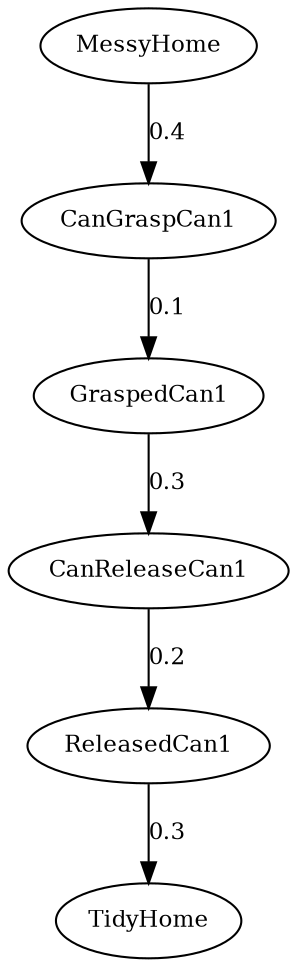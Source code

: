 digraph G {
0[label="MessyHome", fontsize="11"];
1[label="CanGraspCan1", fontsize="11"];
2[label="GraspedCan1", fontsize="11"];
3[label="CanReleaseCan1", fontsize="11"];
4[label="ReleasedCan1", fontsize="11"];
5[label="TidyHome", fontsize="11"];
0->1 [label="0.4", fontsize="11"];
1->2 [label="0.1", fontsize="11"];
2->3 [label="0.3", fontsize="11"];
3->4 [label="0.2", fontsize="11"];
4->5 [label="0.3", fontsize="11"];
}
